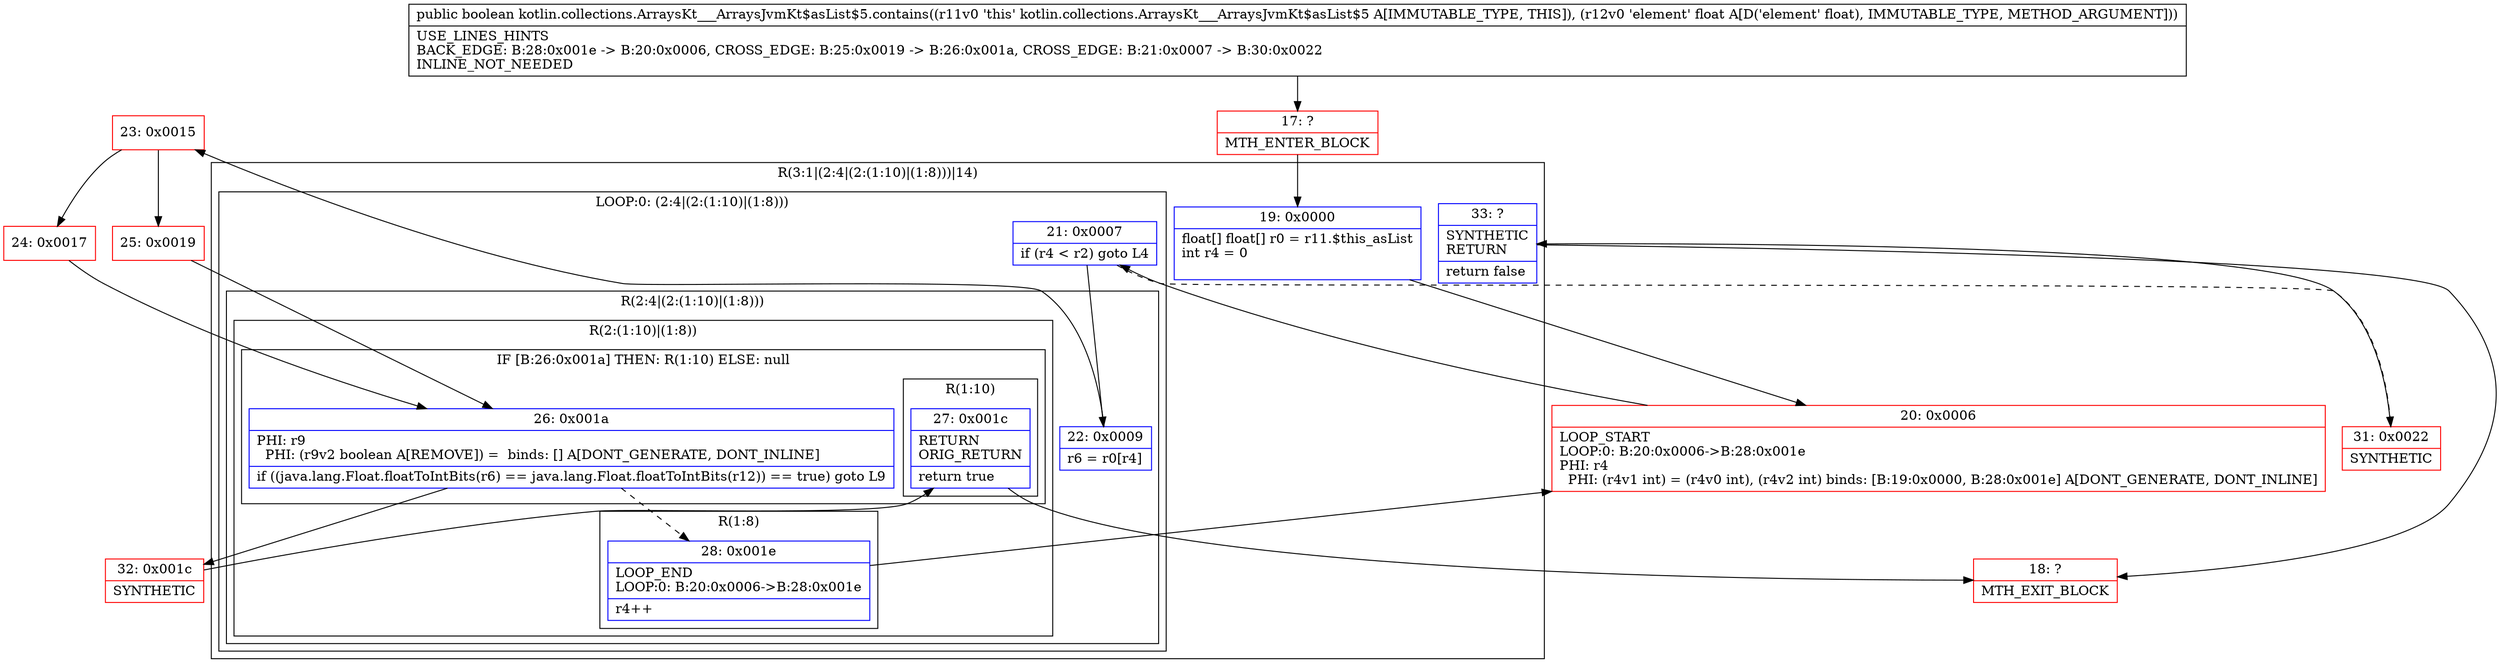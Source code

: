 digraph "CFG forkotlin.collections.ArraysKt___ArraysJvmKt$asList$5.contains(F)Z" {
subgraph cluster_Region_1777584196 {
label = "R(3:1|(2:4|(2:(1:10)|(1:8)))|14)";
node [shape=record,color=blue];
Node_19 [shape=record,label="{19\:\ 0x0000|float[] float[] r0 = r11.$this_asList\lint r4 = 0\l\l}"];
subgraph cluster_LoopRegion_633432119 {
label = "LOOP:0: (2:4|(2:(1:10)|(1:8)))";
node [shape=record,color=blue];
Node_21 [shape=record,label="{21\:\ 0x0007|if (r4 \< r2) goto L4\l}"];
subgraph cluster_Region_821859018 {
label = "R(2:4|(2:(1:10)|(1:8)))";
node [shape=record,color=blue];
Node_22 [shape=record,label="{22\:\ 0x0009|r6 = r0[r4]\l}"];
subgraph cluster_Region_546756785 {
label = "R(2:(1:10)|(1:8))";
node [shape=record,color=blue];
subgraph cluster_IfRegion_1907661307 {
label = "IF [B:26:0x001a] THEN: R(1:10) ELSE: null";
node [shape=record,color=blue];
Node_26 [shape=record,label="{26\:\ 0x001a|PHI: r9 \l  PHI: (r9v2 boolean A[REMOVE]) =  binds: [] A[DONT_GENERATE, DONT_INLINE]\l|if ((java.lang.Float.floatToIntBits(r6) == java.lang.Float.floatToIntBits(r12)) == true) goto L9\l}"];
subgraph cluster_Region_1522764525 {
label = "R(1:10)";
node [shape=record,color=blue];
Node_27 [shape=record,label="{27\:\ 0x001c|RETURN\lORIG_RETURN\l|return true\l}"];
}
}
subgraph cluster_Region_1623281656 {
label = "R(1:8)";
node [shape=record,color=blue];
Node_28 [shape=record,label="{28\:\ 0x001e|LOOP_END\lLOOP:0: B:20:0x0006\-\>B:28:0x001e\l|r4++\l}"];
}
}
}
}
Node_33 [shape=record,label="{33\:\ ?|SYNTHETIC\lRETURN\l|return false\l}"];
}
Node_17 [shape=record,color=red,label="{17\:\ ?|MTH_ENTER_BLOCK\l}"];
Node_20 [shape=record,color=red,label="{20\:\ 0x0006|LOOP_START\lLOOP:0: B:20:0x0006\-\>B:28:0x001e\lPHI: r4 \l  PHI: (r4v1 int) = (r4v0 int), (r4v2 int) binds: [B:19:0x0000, B:28:0x001e] A[DONT_GENERATE, DONT_INLINE]\l}"];
Node_23 [shape=record,color=red,label="{23\:\ 0x0015}"];
Node_24 [shape=record,color=red,label="{24\:\ 0x0017}"];
Node_32 [shape=record,color=red,label="{32\:\ 0x001c|SYNTHETIC\l}"];
Node_18 [shape=record,color=red,label="{18\:\ ?|MTH_EXIT_BLOCK\l}"];
Node_25 [shape=record,color=red,label="{25\:\ 0x0019}"];
Node_31 [shape=record,color=red,label="{31\:\ 0x0022|SYNTHETIC\l}"];
MethodNode[shape=record,label="{public boolean kotlin.collections.ArraysKt___ArraysJvmKt$asList$5.contains((r11v0 'this' kotlin.collections.ArraysKt___ArraysJvmKt$asList$5 A[IMMUTABLE_TYPE, THIS]), (r12v0 'element' float A[D('element' float), IMMUTABLE_TYPE, METHOD_ARGUMENT]))  | USE_LINES_HINTS\lBACK_EDGE: B:28:0x001e \-\> B:20:0x0006, CROSS_EDGE: B:25:0x0019 \-\> B:26:0x001a, CROSS_EDGE: B:21:0x0007 \-\> B:30:0x0022\lINLINE_NOT_NEEDED\l}"];
MethodNode -> Node_17;Node_19 -> Node_20;
Node_21 -> Node_22;
Node_21 -> Node_31[style=dashed];
Node_22 -> Node_23;
Node_26 -> Node_28[style=dashed];
Node_26 -> Node_32;
Node_27 -> Node_18;
Node_28 -> Node_20;
Node_33 -> Node_18;
Node_17 -> Node_19;
Node_20 -> Node_21;
Node_23 -> Node_24;
Node_23 -> Node_25;
Node_24 -> Node_26;
Node_32 -> Node_27;
Node_25 -> Node_26;
Node_31 -> Node_33;
}

